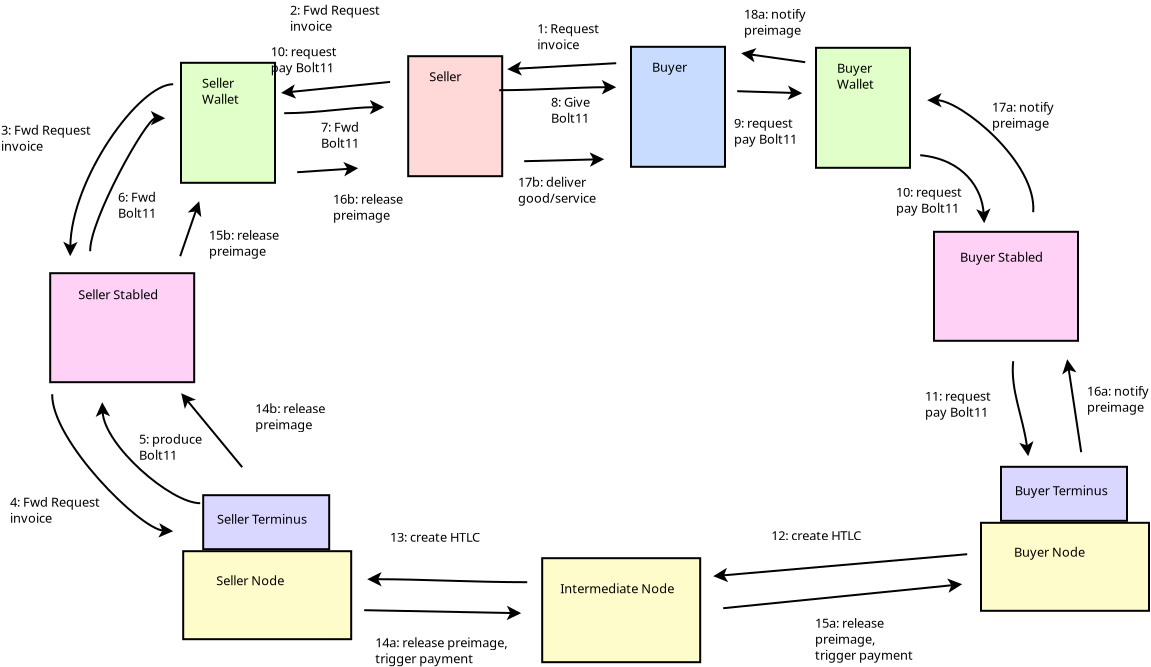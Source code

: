 <?xml version="1.0" encoding="UTF-8"?>
<dia:diagram xmlns:dia="http://www.lysator.liu.se/~alla/dia/">
  <dia:layer name="Background" visible="true" connectable="true" active="true">
    <dia:group>
      <dia:attribute name="meta">
        <dia:composite type="dict"/>
      </dia:attribute>
      <dia:attribute name="matrix"/>
      <dia:object type="Standard - Box" version="0" id="O0">
        <dia:attribute name="obj_pos">
          <dia:point val="35.29,13.48"/>
        </dia:attribute>
        <dia:attribute name="obj_bb">
          <dia:rectangle val="35.24,13.43;40.04,19.53"/>
        </dia:attribute>
        <dia:attribute name="elem_corner">
          <dia:point val="35.29,13.48"/>
        </dia:attribute>
        <dia:attribute name="elem_width">
          <dia:real val="4.7"/>
        </dia:attribute>
        <dia:attribute name="elem_height">
          <dia:real val="6"/>
        </dia:attribute>
        <dia:attribute name="inner_color">
          <dia:color val="#c8dcffff"/>
        </dia:attribute>
        <dia:attribute name="show_background">
          <dia:boolean val="true"/>
        </dia:attribute>
      </dia:object>
      <dia:object type="Standard - Text" version="1" id="O1">
        <dia:attribute name="obj_pos">
          <dia:point val="36.34,14.73"/>
        </dia:attribute>
        <dia:attribute name="obj_bb">
          <dia:rectangle val="36.34,14.135;38.225,14.883"/>
        </dia:attribute>
        <dia:attribute name="text">
          <dia:composite type="text">
            <dia:attribute name="string">
              <dia:string>#Buyer#</dia:string>
            </dia:attribute>
            <dia:attribute name="font">
              <dia:font family="sans" style="0" name="Helvetica"/>
            </dia:attribute>
            <dia:attribute name="height">
              <dia:real val="0.8"/>
            </dia:attribute>
            <dia:attribute name="pos">
              <dia:point val="36.34,14.73"/>
            </dia:attribute>
            <dia:attribute name="color">
              <dia:color val="#000000ff"/>
            </dia:attribute>
            <dia:attribute name="alignment">
              <dia:enum val="0"/>
            </dia:attribute>
          </dia:composite>
        </dia:attribute>
        <dia:attribute name="valign">
          <dia:enum val="3"/>
        </dia:attribute>
      </dia:object>
    </dia:group>
    <dia:group>
      <dia:attribute name="meta">
        <dia:composite type="dict"/>
      </dia:attribute>
      <dia:attribute name="matrix"/>
      <dia:object type="Standard - Box" version="0" id="O2">
        <dia:attribute name="obj_pos">
          <dia:point val="24.15,13.95"/>
        </dia:attribute>
        <dia:attribute name="obj_bb">
          <dia:rectangle val="24.1,13.9;28.9,20"/>
        </dia:attribute>
        <dia:attribute name="elem_corner">
          <dia:point val="24.15,13.95"/>
        </dia:attribute>
        <dia:attribute name="elem_width">
          <dia:real val="4.7"/>
        </dia:attribute>
        <dia:attribute name="elem_height">
          <dia:real val="6"/>
        </dia:attribute>
        <dia:attribute name="inner_color">
          <dia:color val="#ffd8d8ff"/>
        </dia:attribute>
        <dia:attribute name="show_background">
          <dia:boolean val="true"/>
        </dia:attribute>
      </dia:object>
      <dia:object type="Standard - Text" version="1" id="O3">
        <dia:attribute name="obj_pos">
          <dia:point val="25.2,15.2"/>
        </dia:attribute>
        <dia:attribute name="obj_bb">
          <dia:rectangle val="25.2,14.605;27.017,15.352"/>
        </dia:attribute>
        <dia:attribute name="text">
          <dia:composite type="text">
            <dia:attribute name="string">
              <dia:string>#Seller#</dia:string>
            </dia:attribute>
            <dia:attribute name="font">
              <dia:font family="sans" style="0" name="Helvetica"/>
            </dia:attribute>
            <dia:attribute name="height">
              <dia:real val="0.8"/>
            </dia:attribute>
            <dia:attribute name="pos">
              <dia:point val="25.2,15.2"/>
            </dia:attribute>
            <dia:attribute name="color">
              <dia:color val="#000000ff"/>
            </dia:attribute>
            <dia:attribute name="alignment">
              <dia:enum val="0"/>
            </dia:attribute>
          </dia:composite>
        </dia:attribute>
        <dia:attribute name="valign">
          <dia:enum val="3"/>
        </dia:attribute>
      </dia:object>
    </dia:group>
    <dia:group>
      <dia:attribute name="meta">
        <dia:composite type="dict"/>
      </dia:attribute>
      <dia:attribute name="matrix"/>
      <dia:object type="Standard - Box" version="0" id="O4">
        <dia:attribute name="obj_pos">
          <dia:point val="44.54,13.53"/>
        </dia:attribute>
        <dia:attribute name="obj_bb">
          <dia:rectangle val="44.49,13.48;49.29,19.58"/>
        </dia:attribute>
        <dia:attribute name="elem_corner">
          <dia:point val="44.54,13.53"/>
        </dia:attribute>
        <dia:attribute name="elem_width">
          <dia:real val="4.7"/>
        </dia:attribute>
        <dia:attribute name="elem_height">
          <dia:real val="6"/>
        </dia:attribute>
        <dia:attribute name="inner_color">
          <dia:color val="#e1ffc8ff"/>
        </dia:attribute>
        <dia:attribute name="show_background">
          <dia:boolean val="true"/>
        </dia:attribute>
      </dia:object>
      <dia:object type="Standard - Text" version="1" id="O5">
        <dia:attribute name="obj_pos">
          <dia:point val="45.59,14.78"/>
        </dia:attribute>
        <dia:attribute name="obj_bb">
          <dia:rectangle val="45.59,14.185;47.575,15.732"/>
        </dia:attribute>
        <dia:attribute name="text">
          <dia:composite type="text">
            <dia:attribute name="string">
              <dia:string>#Buyer
Wallet#</dia:string>
            </dia:attribute>
            <dia:attribute name="font">
              <dia:font family="sans" style="0" name="Helvetica"/>
            </dia:attribute>
            <dia:attribute name="height">
              <dia:real val="0.8"/>
            </dia:attribute>
            <dia:attribute name="pos">
              <dia:point val="45.59,14.78"/>
            </dia:attribute>
            <dia:attribute name="color">
              <dia:color val="#000000ff"/>
            </dia:attribute>
            <dia:attribute name="alignment">
              <dia:enum val="0"/>
            </dia:attribute>
          </dia:composite>
        </dia:attribute>
        <dia:attribute name="valign">
          <dia:enum val="3"/>
        </dia:attribute>
      </dia:object>
    </dia:group>
    <dia:group>
      <dia:attribute name="meta">
        <dia:composite type="dict"/>
      </dia:attribute>
      <dia:attribute name="matrix"/>
      <dia:object type="Standard - Box" version="0" id="O6">
        <dia:attribute name="obj_pos">
          <dia:point val="12.79,14.28"/>
        </dia:attribute>
        <dia:attribute name="obj_bb">
          <dia:rectangle val="12.74,14.23;17.54,20.33"/>
        </dia:attribute>
        <dia:attribute name="elem_corner">
          <dia:point val="12.79,14.28"/>
        </dia:attribute>
        <dia:attribute name="elem_width">
          <dia:real val="4.7"/>
        </dia:attribute>
        <dia:attribute name="elem_height">
          <dia:real val="6"/>
        </dia:attribute>
        <dia:attribute name="inner_color">
          <dia:color val="#e1ffc8ff"/>
        </dia:attribute>
        <dia:attribute name="show_background">
          <dia:boolean val="true"/>
        </dia:attribute>
      </dia:object>
      <dia:object type="Standard - Text" version="1" id="O7">
        <dia:attribute name="obj_pos">
          <dia:point val="13.84,15.53"/>
        </dia:attribute>
        <dia:attribute name="obj_bb">
          <dia:rectangle val="13.84,14.935;15.825,16.483"/>
        </dia:attribute>
        <dia:attribute name="text">
          <dia:composite type="text">
            <dia:attribute name="string">
              <dia:string>#Seller
Wallet#</dia:string>
            </dia:attribute>
            <dia:attribute name="font">
              <dia:font family="sans" style="0" name="Helvetica"/>
            </dia:attribute>
            <dia:attribute name="height">
              <dia:real val="0.8"/>
            </dia:attribute>
            <dia:attribute name="pos">
              <dia:point val="13.84,15.53"/>
            </dia:attribute>
            <dia:attribute name="color">
              <dia:color val="#000000ff"/>
            </dia:attribute>
            <dia:attribute name="alignment">
              <dia:enum val="0"/>
            </dia:attribute>
          </dia:composite>
        </dia:attribute>
        <dia:attribute name="valign">
          <dia:enum val="3"/>
        </dia:attribute>
      </dia:object>
    </dia:group>
    <dia:object type="Standard - Box" version="0" id="O8">
      <dia:attribute name="obj_pos">
        <dia:point val="50.44,22.73"/>
      </dia:attribute>
      <dia:attribute name="obj_bb">
        <dia:rectangle val="50.39,22.68;57.69,28.23"/>
      </dia:attribute>
      <dia:attribute name="elem_corner">
        <dia:point val="50.44,22.73"/>
      </dia:attribute>
      <dia:attribute name="elem_width">
        <dia:real val="7.2"/>
      </dia:attribute>
      <dia:attribute name="elem_height">
        <dia:real val="5.45"/>
      </dia:attribute>
      <dia:attribute name="inner_color">
        <dia:color val="#ffd1f6ff"/>
      </dia:attribute>
      <dia:attribute name="show_background">
        <dia:boolean val="true"/>
      </dia:attribute>
    </dia:object>
    <dia:object type="Standard - Text" version="1" id="O9">
      <dia:attribute name="obj_pos">
        <dia:point val="51.74,24.23"/>
      </dia:attribute>
      <dia:attribute name="obj_bb">
        <dia:rectangle val="51.74,23.635;56.263,24.383"/>
      </dia:attribute>
      <dia:attribute name="text">
        <dia:composite type="text">
          <dia:attribute name="string">
            <dia:string>#Buyer Stabled#</dia:string>
          </dia:attribute>
          <dia:attribute name="font">
            <dia:font family="sans" style="0" name="Helvetica"/>
          </dia:attribute>
          <dia:attribute name="height">
            <dia:real val="0.8"/>
          </dia:attribute>
          <dia:attribute name="pos">
            <dia:point val="51.74,24.23"/>
          </dia:attribute>
          <dia:attribute name="color">
            <dia:color val="#000000ff"/>
          </dia:attribute>
          <dia:attribute name="alignment">
            <dia:enum val="0"/>
          </dia:attribute>
        </dia:composite>
      </dia:attribute>
      <dia:attribute name="valign">
        <dia:enum val="3"/>
      </dia:attribute>
    </dia:object>
    <dia:group>
      <dia:attribute name="meta">
        <dia:composite type="dict"/>
      </dia:attribute>
      <dia:attribute name="matrix"/>
      <dia:object type="Standard - Box" version="0" id="O10">
        <dia:attribute name="obj_pos">
          <dia:point val="6.25,24.8"/>
        </dia:attribute>
        <dia:attribute name="obj_bb">
          <dia:rectangle val="6.2,24.75;13.5,30.3"/>
        </dia:attribute>
        <dia:attribute name="elem_corner">
          <dia:point val="6.25,24.8"/>
        </dia:attribute>
        <dia:attribute name="elem_width">
          <dia:real val="7.2"/>
        </dia:attribute>
        <dia:attribute name="elem_height">
          <dia:real val="5.45"/>
        </dia:attribute>
        <dia:attribute name="inner_color">
          <dia:color val="#ffd1f6ff"/>
        </dia:attribute>
        <dia:attribute name="show_background">
          <dia:boolean val="true"/>
        </dia:attribute>
      </dia:object>
      <dia:object type="Standard - Text" version="1" id="O11">
        <dia:attribute name="obj_pos">
          <dia:point val="7.65,26.1"/>
        </dia:attribute>
        <dia:attribute name="obj_bb">
          <dia:rectangle val="7.65,25.505;12.105,26.253"/>
        </dia:attribute>
        <dia:attribute name="text">
          <dia:composite type="text">
            <dia:attribute name="string">
              <dia:string>#Seller Stabled#</dia:string>
            </dia:attribute>
            <dia:attribute name="font">
              <dia:font family="sans" style="0" name="Helvetica"/>
            </dia:attribute>
            <dia:attribute name="height">
              <dia:real val="0.8"/>
            </dia:attribute>
            <dia:attribute name="pos">
              <dia:point val="7.65,26.1"/>
            </dia:attribute>
            <dia:attribute name="color">
              <dia:color val="#000000ff"/>
            </dia:attribute>
            <dia:attribute name="alignment">
              <dia:enum val="0"/>
            </dia:attribute>
          </dia:composite>
        </dia:attribute>
        <dia:attribute name="valign">
          <dia:enum val="3"/>
        </dia:attribute>
      </dia:object>
    </dia:group>
    <dia:group>
      <dia:attribute name="meta">
        <dia:composite type="dict"/>
      </dia:attribute>
      <dia:attribute name="matrix"/>
      <dia:object type="Standard - Box" version="0" id="O12">
        <dia:attribute name="obj_pos">
          <dia:point val="13.9,35.9"/>
        </dia:attribute>
        <dia:attribute name="obj_bb">
          <dia:rectangle val="13.85,35.85;20.25,38.65"/>
        </dia:attribute>
        <dia:attribute name="elem_corner">
          <dia:point val="13.9,35.9"/>
        </dia:attribute>
        <dia:attribute name="elem_width">
          <dia:real val="6.3"/>
        </dia:attribute>
        <dia:attribute name="elem_height">
          <dia:real val="2.7"/>
        </dia:attribute>
        <dia:attribute name="inner_color">
          <dia:color val="#d9d6ffff"/>
        </dia:attribute>
        <dia:attribute name="show_background">
          <dia:boolean val="true"/>
        </dia:attribute>
      </dia:object>
      <dia:object type="Standard - Text" version="1" id="O13">
        <dia:attribute name="obj_pos">
          <dia:point val="14.59,37.325"/>
        </dia:attribute>
        <dia:attribute name="obj_bb">
          <dia:rectangle val="14.59,36.73;19.48,37.477"/>
        </dia:attribute>
        <dia:attribute name="text">
          <dia:composite type="text">
            <dia:attribute name="string">
              <dia:string>#Seller Terminus#</dia:string>
            </dia:attribute>
            <dia:attribute name="font">
              <dia:font family="sans" style="0" name="Helvetica"/>
            </dia:attribute>
            <dia:attribute name="height">
              <dia:real val="0.8"/>
            </dia:attribute>
            <dia:attribute name="pos">
              <dia:point val="14.59,37.325"/>
            </dia:attribute>
            <dia:attribute name="color">
              <dia:color val="#000000ff"/>
            </dia:attribute>
            <dia:attribute name="alignment">
              <dia:enum val="0"/>
            </dia:attribute>
          </dia:composite>
        </dia:attribute>
        <dia:attribute name="valign">
          <dia:enum val="3"/>
        </dia:attribute>
      </dia:object>
    </dia:group>
    <dia:object type="Standard - Box" version="0" id="O14">
      <dia:attribute name="obj_pos">
        <dia:point val="12.9,38.7"/>
      </dia:attribute>
      <dia:attribute name="obj_bb">
        <dia:rectangle val="12.85,38.65;21.35,43.15"/>
      </dia:attribute>
      <dia:attribute name="elem_corner">
        <dia:point val="12.9,38.7"/>
      </dia:attribute>
      <dia:attribute name="elem_width">
        <dia:real val="8.4"/>
      </dia:attribute>
      <dia:attribute name="elem_height">
        <dia:real val="4.4"/>
      </dia:attribute>
      <dia:attribute name="inner_color">
        <dia:color val="#fffccbff"/>
      </dia:attribute>
      <dia:attribute name="show_background">
        <dia:boolean val="true"/>
      </dia:attribute>
    </dia:object>
    <dia:object type="Standard - Text" version="1" id="O15">
      <dia:attribute name="obj_pos">
        <dia:point val="14.55,40.4"/>
      </dia:attribute>
      <dia:attribute name="obj_bb">
        <dia:rectangle val="14.55,39.805;18.242,40.553"/>
      </dia:attribute>
      <dia:attribute name="text">
        <dia:composite type="text">
          <dia:attribute name="string">
            <dia:string>#Seller Node#</dia:string>
          </dia:attribute>
          <dia:attribute name="font">
            <dia:font family="sans" style="0" name="Helvetica"/>
          </dia:attribute>
          <dia:attribute name="height">
            <dia:real val="0.8"/>
          </dia:attribute>
          <dia:attribute name="pos">
            <dia:point val="14.55,40.4"/>
          </dia:attribute>
          <dia:attribute name="color">
            <dia:color val="#000000ff"/>
          </dia:attribute>
          <dia:attribute name="alignment">
            <dia:enum val="0"/>
          </dia:attribute>
        </dia:composite>
      </dia:attribute>
      <dia:attribute name="valign">
        <dia:enum val="3"/>
      </dia:attribute>
    </dia:object>
    <dia:object type="Standard - Box" version="0" id="O16">
      <dia:attribute name="obj_pos">
        <dia:point val="53.79,34.48"/>
      </dia:attribute>
      <dia:attribute name="obj_bb">
        <dia:rectangle val="53.74,34.43;60.14,37.23"/>
      </dia:attribute>
      <dia:attribute name="elem_corner">
        <dia:point val="53.79,34.48"/>
      </dia:attribute>
      <dia:attribute name="elem_width">
        <dia:real val="6.3"/>
      </dia:attribute>
      <dia:attribute name="elem_height">
        <dia:real val="2.7"/>
      </dia:attribute>
      <dia:attribute name="inner_color">
        <dia:color val="#d9d6ffff"/>
      </dia:attribute>
      <dia:attribute name="show_background">
        <dia:boolean val="true"/>
      </dia:attribute>
    </dia:object>
    <dia:object type="Standard - Text" version="1" id="O17">
      <dia:attribute name="obj_pos">
        <dia:point val="54.48,35.905"/>
      </dia:attribute>
      <dia:attribute name="obj_bb">
        <dia:rectangle val="54.48,35.291;59.456,36.095"/>
      </dia:attribute>
      <dia:attribute name="text">
        <dia:composite type="text">
          <dia:attribute name="string">
            <dia:string>#Buyer Terminus#</dia:string>
          </dia:attribute>
          <dia:attribute name="font">
            <dia:font family="sans" style="0" name="Helvetica"/>
          </dia:attribute>
          <dia:attribute name="height">
            <dia:real val="0.8"/>
          </dia:attribute>
          <dia:attribute name="pos">
            <dia:point val="54.48,35.905"/>
          </dia:attribute>
          <dia:attribute name="color">
            <dia:color val="#000000ff"/>
          </dia:attribute>
          <dia:attribute name="alignment">
            <dia:enum val="0"/>
          </dia:attribute>
        </dia:composite>
      </dia:attribute>
      <dia:attribute name="valign">
        <dia:enum val="3"/>
      </dia:attribute>
    </dia:object>
    <dia:object type="Standard - Box" version="0" id="O18">
      <dia:attribute name="obj_pos">
        <dia:point val="52.79,37.28"/>
      </dia:attribute>
      <dia:attribute name="obj_bb">
        <dia:rectangle val="52.74,37.23;61.24,41.73"/>
      </dia:attribute>
      <dia:attribute name="elem_corner">
        <dia:point val="52.79,37.28"/>
      </dia:attribute>
      <dia:attribute name="elem_width">
        <dia:real val="8.4"/>
      </dia:attribute>
      <dia:attribute name="elem_height">
        <dia:real val="4.4"/>
      </dia:attribute>
      <dia:attribute name="inner_color">
        <dia:color val="#fffccbff"/>
      </dia:attribute>
      <dia:attribute name="show_background">
        <dia:boolean val="true"/>
      </dia:attribute>
    </dia:object>
    <dia:object type="Standard - Text" version="1" id="O19">
      <dia:attribute name="obj_pos">
        <dia:point val="54.44,38.98"/>
      </dia:attribute>
      <dia:attribute name="obj_bb">
        <dia:rectangle val="54.44,38.366;58.219,39.17"/>
      </dia:attribute>
      <dia:attribute name="text">
        <dia:composite type="text">
          <dia:attribute name="string">
            <dia:string>#Buyer Node#</dia:string>
          </dia:attribute>
          <dia:attribute name="font">
            <dia:font family="sans" style="0" name="Helvetica"/>
          </dia:attribute>
          <dia:attribute name="height">
            <dia:real val="0.8"/>
          </dia:attribute>
          <dia:attribute name="pos">
            <dia:point val="54.44,38.98"/>
          </dia:attribute>
          <dia:attribute name="color">
            <dia:color val="#000000ff"/>
          </dia:attribute>
          <dia:attribute name="alignment">
            <dia:enum val="0"/>
          </dia:attribute>
        </dia:composite>
      </dia:attribute>
      <dia:attribute name="valign">
        <dia:enum val="3"/>
      </dia:attribute>
    </dia:object>
    <dia:object type="Standard - Box" version="0" id="O20">
      <dia:attribute name="obj_pos">
        <dia:point val="30.85,39.05"/>
      </dia:attribute>
      <dia:attribute name="obj_bb">
        <dia:rectangle val="30.8,39;38.8,44.3"/>
      </dia:attribute>
      <dia:attribute name="elem_corner">
        <dia:point val="30.85,39.05"/>
      </dia:attribute>
      <dia:attribute name="elem_width">
        <dia:real val="7.9"/>
      </dia:attribute>
      <dia:attribute name="elem_height">
        <dia:real val="5.2"/>
      </dia:attribute>
      <dia:attribute name="inner_color">
        <dia:color val="#fffccbff"/>
      </dia:attribute>
      <dia:attribute name="show_background">
        <dia:boolean val="true"/>
      </dia:attribute>
    </dia:object>
    <dia:object type="Standard - Text" version="1" id="O21">
      <dia:attribute name="obj_pos">
        <dia:point val="31.75,40.8"/>
      </dia:attribute>
      <dia:attribute name="obj_bb">
        <dia:rectangle val="31.75,40.205;37.76,40.953"/>
      </dia:attribute>
      <dia:attribute name="text">
        <dia:composite type="text">
          <dia:attribute name="string">
            <dia:string>#Intermediate Node#</dia:string>
          </dia:attribute>
          <dia:attribute name="font">
            <dia:font family="sans" style="0" name="Helvetica"/>
          </dia:attribute>
          <dia:attribute name="height">
            <dia:real val="0.8"/>
          </dia:attribute>
          <dia:attribute name="pos">
            <dia:point val="31.75,40.8"/>
          </dia:attribute>
          <dia:attribute name="color">
            <dia:color val="#000000ff"/>
          </dia:attribute>
          <dia:attribute name="alignment">
            <dia:enum val="0"/>
          </dia:attribute>
        </dia:composite>
      </dia:attribute>
      <dia:attribute name="valign">
        <dia:enum val="3"/>
      </dia:attribute>
    </dia:object>
    <dia:object type="Standard - Text" version="1" id="O22">
      <dia:attribute name="obj_pos">
        <dia:point val="56.94,35.83"/>
      </dia:attribute>
      <dia:attribute name="obj_bb">
        <dia:rectangle val="56.921,35.216;56.94,36.02"/>
      </dia:attribute>
      <dia:attribute name="text">
        <dia:composite type="text">
          <dia:attribute name="string">
            <dia:string>##</dia:string>
          </dia:attribute>
          <dia:attribute name="font">
            <dia:font family="sans" style="0" name="Helvetica"/>
          </dia:attribute>
          <dia:attribute name="height">
            <dia:real val="0.8"/>
          </dia:attribute>
          <dia:attribute name="pos">
            <dia:point val="56.94,35.83"/>
          </dia:attribute>
          <dia:attribute name="color">
            <dia:color val="#000000ff"/>
          </dia:attribute>
          <dia:attribute name="alignment">
            <dia:enum val="0"/>
          </dia:attribute>
        </dia:composite>
      </dia:attribute>
      <dia:attribute name="valign">
        <dia:enum val="3"/>
      </dia:attribute>
      <dia:connections>
        <dia:connection handle="0" to="O16" connection="8"/>
      </dia:connections>
    </dia:object>
    <dia:object type="Standard - Line" version="0" id="O23">
      <dia:attribute name="obj_pos">
        <dia:point val="34.55,14.3"/>
      </dia:attribute>
      <dia:attribute name="obj_bb">
        <dia:rectangle val="29.047,14.199;34.603,14.921"/>
      </dia:attribute>
      <dia:attribute name="conn_endpoints">
        <dia:point val="34.55,14.3"/>
        <dia:point val="29.1,14.6"/>
      </dia:attribute>
      <dia:attribute name="numcp">
        <dia:int val="1"/>
      </dia:attribute>
      <dia:attribute name="end_arrow">
        <dia:enum val="22"/>
      </dia:attribute>
      <dia:attribute name="end_arrow_length">
        <dia:real val="0.5"/>
      </dia:attribute>
      <dia:attribute name="end_arrow_width">
        <dia:real val="0.5"/>
      </dia:attribute>
    </dia:object>
    <dia:object type="Standard - Line" version="0" id="O24">
      <dia:attribute name="obj_pos">
        <dia:point val="23.245,15.235"/>
      </dia:attribute>
      <dia:attribute name="obj_bb">
        <dia:rectangle val="17.74,15.18;23.299,16.072"/>
      </dia:attribute>
      <dia:attribute name="conn_endpoints">
        <dia:point val="23.245,15.235"/>
        <dia:point val="17.795,15.785"/>
      </dia:attribute>
      <dia:attribute name="numcp">
        <dia:int val="1"/>
      </dia:attribute>
      <dia:attribute name="end_arrow">
        <dia:enum val="22"/>
      </dia:attribute>
      <dia:attribute name="end_arrow_length">
        <dia:real val="0.5"/>
      </dia:attribute>
      <dia:attribute name="end_arrow_width">
        <dia:real val="0.5"/>
      </dia:attribute>
    </dia:object>
    <dia:object type="Standard - BezierLine" version="0" id="O25">
      <dia:attribute name="obj_pos">
        <dia:point val="12.4,15.35"/>
      </dia:attribute>
      <dia:attribute name="obj_bb">
        <dia:rectangle val="6.898,15.3;12.45,23.95"/>
      </dia:attribute>
      <dia:attribute name="bez_points">
        <dia:point val="12.4,15.35"/>
        <dia:point val="10.69,15.35"/>
        <dia:point val="7.3,20.1"/>
        <dia:point val="7.25,23.95"/>
      </dia:attribute>
      <dia:attribute name="corner_types">
        <dia:enum val="0"/>
        <dia:enum val="0"/>
      </dia:attribute>
      <dia:attribute name="end_arrow">
        <dia:enum val="22"/>
      </dia:attribute>
      <dia:attribute name="end_arrow_length">
        <dia:real val="0.5"/>
      </dia:attribute>
      <dia:attribute name="end_arrow_width">
        <dia:real val="0.5"/>
      </dia:attribute>
    </dia:object>
    <dia:object type="Standard - BezierLine" version="0" id="O26">
      <dia:attribute name="obj_pos">
        <dia:point val="6.35,30.85"/>
      </dia:attribute>
      <dia:attribute name="obj_bb">
        <dia:rectangle val="6.299,30.799;12.4,38.017"/>
      </dia:attribute>
      <dia:attribute name="bez_points">
        <dia:point val="6.35,30.85"/>
        <dia:point val="6.3,33.15"/>
        <dia:point val="10.75,37.6"/>
        <dia:point val="12.4,37.7"/>
      </dia:attribute>
      <dia:attribute name="corner_types">
        <dia:enum val="0"/>
        <dia:enum val="0"/>
      </dia:attribute>
      <dia:attribute name="end_arrow">
        <dia:enum val="22"/>
      </dia:attribute>
      <dia:attribute name="end_arrow_length">
        <dia:real val="0.5"/>
      </dia:attribute>
      <dia:attribute name="end_arrow_width">
        <dia:real val="0.5"/>
      </dia:attribute>
    </dia:object>
    <dia:object type="Standard - Text" version="1" id="O27">
      <dia:attribute name="obj_pos">
        <dia:point val="30.6,12.8"/>
      </dia:attribute>
      <dia:attribute name="obj_bb">
        <dia:rectangle val="30.6,12.205;34.028,13.752"/>
      </dia:attribute>
      <dia:attribute name="text">
        <dia:composite type="text">
          <dia:attribute name="string">
            <dia:string>#1: Request
invoice#</dia:string>
          </dia:attribute>
          <dia:attribute name="font">
            <dia:font family="sans" style="0" name="Helvetica"/>
          </dia:attribute>
          <dia:attribute name="height">
            <dia:real val="0.8"/>
          </dia:attribute>
          <dia:attribute name="pos">
            <dia:point val="30.6,12.8"/>
          </dia:attribute>
          <dia:attribute name="color">
            <dia:color val="#000000ff"/>
          </dia:attribute>
          <dia:attribute name="alignment">
            <dia:enum val="0"/>
          </dia:attribute>
        </dia:composite>
      </dia:attribute>
      <dia:attribute name="valign">
        <dia:enum val="3"/>
      </dia:attribute>
    </dia:object>
    <dia:object type="Standard - Text" version="1" id="O28">
      <dia:attribute name="obj_pos">
        <dia:point val="18.24,11.875"/>
      </dia:attribute>
      <dia:attribute name="obj_bb">
        <dia:rectangle val="18.24,11.28;23.168,12.828"/>
      </dia:attribute>
      <dia:attribute name="text">
        <dia:composite type="text">
          <dia:attribute name="string">
            <dia:string>#2: Fwd Request
invoice#</dia:string>
          </dia:attribute>
          <dia:attribute name="font">
            <dia:font family="sans" style="0" name="Helvetica"/>
          </dia:attribute>
          <dia:attribute name="height">
            <dia:real val="0.8"/>
          </dia:attribute>
          <dia:attribute name="pos">
            <dia:point val="18.24,11.875"/>
          </dia:attribute>
          <dia:attribute name="color">
            <dia:color val="#000000ff"/>
          </dia:attribute>
          <dia:attribute name="alignment">
            <dia:enum val="0"/>
          </dia:attribute>
        </dia:composite>
      </dia:attribute>
      <dia:attribute name="valign">
        <dia:enum val="3"/>
      </dia:attribute>
    </dia:object>
    <dia:object type="Standard - Text" version="1" id="O29">
      <dia:attribute name="obj_pos">
        <dia:point val="3.79,17.875"/>
      </dia:attribute>
      <dia:attribute name="obj_bb">
        <dia:rectangle val="3.79,17.28;8.717,18.828"/>
      </dia:attribute>
      <dia:attribute name="text">
        <dia:composite type="text">
          <dia:attribute name="string">
            <dia:string>#3: Fwd Request
invoice#</dia:string>
          </dia:attribute>
          <dia:attribute name="font">
            <dia:font family="sans" style="0" name="Helvetica"/>
          </dia:attribute>
          <dia:attribute name="height">
            <dia:real val="0.8"/>
          </dia:attribute>
          <dia:attribute name="pos">
            <dia:point val="3.79,17.875"/>
          </dia:attribute>
          <dia:attribute name="color">
            <dia:color val="#000000ff"/>
          </dia:attribute>
          <dia:attribute name="alignment">
            <dia:enum val="0"/>
          </dia:attribute>
        </dia:composite>
      </dia:attribute>
      <dia:attribute name="valign">
        <dia:enum val="3"/>
      </dia:attribute>
    </dia:object>
    <dia:object type="Standard - Text" version="1" id="O30">
      <dia:attribute name="obj_pos">
        <dia:point val="4.24,36.475"/>
      </dia:attribute>
      <dia:attribute name="obj_bb">
        <dia:rectangle val="4.24,35.88;9.168,37.428"/>
      </dia:attribute>
      <dia:attribute name="text">
        <dia:composite type="text">
          <dia:attribute name="string">
            <dia:string>#4: Fwd Request
invoice#</dia:string>
          </dia:attribute>
          <dia:attribute name="font">
            <dia:font family="sans" style="0" name="Helvetica"/>
          </dia:attribute>
          <dia:attribute name="height">
            <dia:real val="0.8"/>
          </dia:attribute>
          <dia:attribute name="pos">
            <dia:point val="4.24,36.475"/>
          </dia:attribute>
          <dia:attribute name="color">
            <dia:color val="#000000ff"/>
          </dia:attribute>
          <dia:attribute name="alignment">
            <dia:enum val="0"/>
          </dia:attribute>
        </dia:composite>
      </dia:attribute>
      <dia:attribute name="valign">
        <dia:enum val="3"/>
      </dia:attribute>
    </dia:object>
    <dia:object type="Standard - BezierLine" version="0" id="O31">
      <dia:attribute name="obj_pos">
        <dia:point val="13.75,36.3"/>
      </dia:attribute>
      <dia:attribute name="obj_bb">
        <dia:rectangle val="8.522,31.25;13.8,36.35"/>
      </dia:attribute>
      <dia:attribute name="bez_points">
        <dia:point val="13.75,36.3"/>
        <dia:point val="12.273,36.3"/>
        <dia:point val="8.95,33.4"/>
        <dia:point val="8.85,31.25"/>
      </dia:attribute>
      <dia:attribute name="corner_types">
        <dia:enum val="0"/>
        <dia:enum val="0"/>
      </dia:attribute>
      <dia:attribute name="end_arrow">
        <dia:enum val="22"/>
      </dia:attribute>
      <dia:attribute name="end_arrow_length">
        <dia:real val="0.5"/>
      </dia:attribute>
      <dia:attribute name="end_arrow_width">
        <dia:real val="0.5"/>
      </dia:attribute>
    </dia:object>
    <dia:object type="Standard - Text" version="1" id="O32">
      <dia:attribute name="obj_pos">
        <dia:point val="10.69,33.325"/>
      </dia:attribute>
      <dia:attribute name="obj_bb">
        <dia:rectangle val="10.69,32.73;14.123,34.278"/>
      </dia:attribute>
      <dia:attribute name="text">
        <dia:composite type="text">
          <dia:attribute name="string">
            <dia:string>#5: produce
Bolt11#</dia:string>
          </dia:attribute>
          <dia:attribute name="font">
            <dia:font family="sans" style="0" name="Helvetica"/>
          </dia:attribute>
          <dia:attribute name="height">
            <dia:real val="0.8"/>
          </dia:attribute>
          <dia:attribute name="pos">
            <dia:point val="10.69,33.325"/>
          </dia:attribute>
          <dia:attribute name="color">
            <dia:color val="#000000ff"/>
          </dia:attribute>
          <dia:attribute name="alignment">
            <dia:enum val="0"/>
          </dia:attribute>
        </dia:composite>
      </dia:attribute>
      <dia:attribute name="valign">
        <dia:enum val="3"/>
      </dia:attribute>
    </dia:object>
    <dia:object type="Standard - BezierLine" version="0" id="O33">
      <dia:attribute name="obj_pos">
        <dia:point val="8.25,23.7"/>
      </dia:attribute>
      <dia:attribute name="obj_bb">
        <dia:rectangle val="8.198,16.688;12,23.752"/>
      </dia:attribute>
      <dia:attribute name="bez_points">
        <dia:point val="8.25,23.7"/>
        <dia:point val="8.2,22.2"/>
        <dia:point val="11.054,17.05"/>
        <dia:point val="12,17.05"/>
      </dia:attribute>
      <dia:attribute name="corner_types">
        <dia:enum val="0"/>
        <dia:enum val="0"/>
      </dia:attribute>
      <dia:attribute name="end_arrow">
        <dia:enum val="22"/>
      </dia:attribute>
      <dia:attribute name="end_arrow_length">
        <dia:real val="0.5"/>
      </dia:attribute>
      <dia:attribute name="end_arrow_width">
        <dia:real val="0.5"/>
      </dia:attribute>
    </dia:object>
    <dia:object type="Standard - BezierLine" version="0" id="O34">
      <dia:attribute name="obj_pos">
        <dia:point val="17.95,16.8"/>
      </dia:attribute>
      <dia:attribute name="obj_bb">
        <dia:rectangle val="17.9,16.138;22.95,16.862"/>
      </dia:attribute>
      <dia:attribute name="bez_points">
        <dia:point val="17.95,16.8"/>
        <dia:point val="19.61,16.8"/>
        <dia:point val="21.29,16.5"/>
        <dia:point val="22.95,16.5"/>
      </dia:attribute>
      <dia:attribute name="corner_types">
        <dia:enum val="0"/>
        <dia:enum val="0"/>
      </dia:attribute>
      <dia:attribute name="end_arrow">
        <dia:enum val="22"/>
      </dia:attribute>
      <dia:attribute name="end_arrow_length">
        <dia:real val="0.5"/>
      </dia:attribute>
      <dia:attribute name="end_arrow_width">
        <dia:real val="0.5"/>
      </dia:attribute>
    </dia:object>
    <dia:object type="Standard - BezierLine" version="0" id="O35">
      <dia:attribute name="obj_pos">
        <dia:point val="28.7,15.65"/>
      </dia:attribute>
      <dia:attribute name="obj_bb">
        <dia:rectangle val="28.65,15.138;34.55,15.862"/>
      </dia:attribute>
      <dia:attribute name="bez_points">
        <dia:point val="28.7,15.65"/>
        <dia:point val="30.642,15.65"/>
        <dia:point val="32.608,15.5"/>
        <dia:point val="34.55,15.5"/>
      </dia:attribute>
      <dia:attribute name="corner_types">
        <dia:enum val="0"/>
        <dia:enum val="0"/>
      </dia:attribute>
      <dia:attribute name="end_arrow">
        <dia:enum val="22"/>
      </dia:attribute>
      <dia:attribute name="end_arrow_length">
        <dia:real val="0.5"/>
      </dia:attribute>
      <dia:attribute name="end_arrow_width">
        <dia:real val="0.5"/>
      </dia:attribute>
    </dia:object>
    <dia:object type="Standard - Line" version="0" id="O36">
      <dia:attribute name="obj_pos">
        <dia:point val="40.6,15.7"/>
      </dia:attribute>
      <dia:attribute name="obj_bb">
        <dia:rectangle val="40.548,15.416;43.901,16.139"/>
      </dia:attribute>
      <dia:attribute name="conn_endpoints">
        <dia:point val="40.6,15.7"/>
        <dia:point val="43.85,15.8"/>
      </dia:attribute>
      <dia:attribute name="numcp">
        <dia:int val="1"/>
      </dia:attribute>
      <dia:attribute name="end_arrow">
        <dia:enum val="22"/>
      </dia:attribute>
      <dia:attribute name="end_arrow_length">
        <dia:real val="0.5"/>
      </dia:attribute>
      <dia:attribute name="end_arrow_width">
        <dia:real val="0.5"/>
      </dia:attribute>
    </dia:object>
    <dia:object type="Standard - BezierLine" version="0" id="O37">
      <dia:attribute name="obj_pos">
        <dia:point val="49.75,18.9"/>
      </dia:attribute>
      <dia:attribute name="obj_bb">
        <dia:rectangle val="49.696,18.846;53.27,22.3"/>
      </dia:attribute>
      <dia:attribute name="bez_points">
        <dia:point val="49.75,18.9"/>
        <dia:point val="51.9,19.1"/>
        <dia:point val="52.85,20.55"/>
        <dia:point val="52.95,22.3"/>
      </dia:attribute>
      <dia:attribute name="corner_types">
        <dia:enum val="0"/>
        <dia:enum val="0"/>
      </dia:attribute>
      <dia:attribute name="end_arrow">
        <dia:enum val="22"/>
      </dia:attribute>
      <dia:attribute name="end_arrow_length">
        <dia:real val="0.5"/>
      </dia:attribute>
      <dia:attribute name="end_arrow_width">
        <dia:real val="0.5"/>
      </dia:attribute>
    </dia:object>
    <dia:object type="Standard - BezierLine" version="0" id="O38">
      <dia:attribute name="obj_pos">
        <dia:point val="54.4,29.2"/>
      </dia:attribute>
      <dia:attribute name="obj_bb">
        <dia:rectangle val="54.328,29.145;55.417,33.95"/>
      </dia:attribute>
      <dia:attribute name="bez_points">
        <dia:point val="54.4,29.2"/>
        <dia:point val="54.25,30.65"/>
        <dia:point val="54.9,32"/>
        <dia:point val="55.15,33.95"/>
      </dia:attribute>
      <dia:attribute name="corner_types">
        <dia:enum val="0"/>
        <dia:enum val="0"/>
      </dia:attribute>
      <dia:attribute name="end_arrow">
        <dia:enum val="22"/>
      </dia:attribute>
      <dia:attribute name="end_arrow_length">
        <dia:real val="0.5"/>
      </dia:attribute>
      <dia:attribute name="end_arrow_width">
        <dia:real val="0.5"/>
      </dia:attribute>
    </dia:object>
    <dia:object type="Standard - Text" version="1" id="O39">
      <dia:attribute name="obj_pos">
        <dia:point val="9.64,21.225"/>
      </dia:attribute>
      <dia:attribute name="obj_bb">
        <dia:rectangle val="9.64,20.63;11.762,22.177"/>
      </dia:attribute>
      <dia:attribute name="text">
        <dia:composite type="text">
          <dia:attribute name="string">
            <dia:string>#6: Fwd
Bolt11#</dia:string>
          </dia:attribute>
          <dia:attribute name="font">
            <dia:font family="sans" style="0" name="Helvetica"/>
          </dia:attribute>
          <dia:attribute name="height">
            <dia:real val="0.8"/>
          </dia:attribute>
          <dia:attribute name="pos">
            <dia:point val="9.64,21.225"/>
          </dia:attribute>
          <dia:attribute name="color">
            <dia:color val="#000000ff"/>
          </dia:attribute>
          <dia:attribute name="alignment">
            <dia:enum val="0"/>
          </dia:attribute>
        </dia:composite>
      </dia:attribute>
      <dia:attribute name="valign">
        <dia:enum val="3"/>
      </dia:attribute>
    </dia:object>
    <dia:object type="Standard - Text" version="1" id="O40">
      <dia:attribute name="obj_pos">
        <dia:point val="19.79,17.725"/>
      </dia:attribute>
      <dia:attribute name="obj_bb">
        <dia:rectangle val="19.79,17.111;21.931,18.715"/>
      </dia:attribute>
      <dia:attribute name="text">
        <dia:composite type="text">
          <dia:attribute name="string">
            <dia:string>#7: Fwd
Bolt11#</dia:string>
          </dia:attribute>
          <dia:attribute name="font">
            <dia:font family="sans" style="0" name="Helvetica"/>
          </dia:attribute>
          <dia:attribute name="height">
            <dia:real val="0.8"/>
          </dia:attribute>
          <dia:attribute name="pos">
            <dia:point val="19.79,17.725"/>
          </dia:attribute>
          <dia:attribute name="color">
            <dia:color val="#000000ff"/>
          </dia:attribute>
          <dia:attribute name="alignment">
            <dia:enum val="0"/>
          </dia:attribute>
        </dia:composite>
      </dia:attribute>
      <dia:attribute name="valign">
        <dia:enum val="3"/>
      </dia:attribute>
    </dia:object>
    <dia:object type="Standard - Text" version="1" id="O41">
      <dia:attribute name="obj_pos">
        <dia:point val="31.29,16.475"/>
      </dia:attribute>
      <dia:attribute name="obj_bb">
        <dia:rectangle val="31.29,15.88;33.562,17.427"/>
      </dia:attribute>
      <dia:attribute name="text">
        <dia:composite type="text">
          <dia:attribute name="string">
            <dia:string>#8: Give
Bolt11#</dia:string>
          </dia:attribute>
          <dia:attribute name="font">
            <dia:font family="sans" style="0" name="Helvetica"/>
          </dia:attribute>
          <dia:attribute name="height">
            <dia:real val="0.8"/>
          </dia:attribute>
          <dia:attribute name="pos">
            <dia:point val="31.29,16.475"/>
          </dia:attribute>
          <dia:attribute name="color">
            <dia:color val="#000000ff"/>
          </dia:attribute>
          <dia:attribute name="alignment">
            <dia:enum val="0"/>
          </dia:attribute>
        </dia:composite>
      </dia:attribute>
      <dia:attribute name="valign">
        <dia:enum val="3"/>
      </dia:attribute>
    </dia:object>
    <dia:object type="Standard - Text" version="1" id="O42">
      <dia:attribute name="obj_pos">
        <dia:point val="40.44,17.525"/>
      </dia:attribute>
      <dia:attribute name="obj_bb">
        <dia:rectangle val="40.44,16.911;43.916,18.515"/>
      </dia:attribute>
      <dia:attribute name="text">
        <dia:composite type="text">
          <dia:attribute name="string">
            <dia:string>#9: request
pay Bolt11#</dia:string>
          </dia:attribute>
          <dia:attribute name="font">
            <dia:font family="sans" style="0" name="Helvetica"/>
          </dia:attribute>
          <dia:attribute name="height">
            <dia:real val="0.8"/>
          </dia:attribute>
          <dia:attribute name="pos">
            <dia:point val="40.44,17.525"/>
          </dia:attribute>
          <dia:attribute name="color">
            <dia:color val="#000000ff"/>
          </dia:attribute>
          <dia:attribute name="alignment">
            <dia:enum val="0"/>
          </dia:attribute>
        </dia:composite>
      </dia:attribute>
      <dia:attribute name="valign">
        <dia:enum val="3"/>
      </dia:attribute>
    </dia:object>
    <dia:object type="Standard - Text" version="1" id="O43">
      <dia:attribute name="obj_pos">
        <dia:point val="48.54,20.975"/>
      </dia:attribute>
      <dia:attribute name="obj_bb">
        <dia:rectangle val="48.54,20.38;52.205,21.927"/>
      </dia:attribute>
      <dia:attribute name="text">
        <dia:composite type="text">
          <dia:attribute name="string">
            <dia:string>#10: request
pay Bolt11#</dia:string>
          </dia:attribute>
          <dia:attribute name="font">
            <dia:font family="sans" style="0" name="Helvetica"/>
          </dia:attribute>
          <dia:attribute name="height">
            <dia:real val="0.8"/>
          </dia:attribute>
          <dia:attribute name="pos">
            <dia:point val="48.54,20.975"/>
          </dia:attribute>
          <dia:attribute name="color">
            <dia:color val="#000000ff"/>
          </dia:attribute>
          <dia:attribute name="alignment">
            <dia:enum val="0"/>
          </dia:attribute>
        </dia:composite>
      </dia:attribute>
      <dia:attribute name="valign">
        <dia:enum val="3"/>
      </dia:attribute>
    </dia:object>
    <dia:object type="Standard - Text" version="1" id="O44">
      <dia:attribute name="obj_pos">
        <dia:point val="49.99,31.175"/>
      </dia:attribute>
      <dia:attribute name="obj_bb">
        <dia:rectangle val="49.99,30.58;53.655,32.127"/>
      </dia:attribute>
      <dia:attribute name="text">
        <dia:composite type="text">
          <dia:attribute name="string">
            <dia:string>#11: request
pay Bolt11#</dia:string>
          </dia:attribute>
          <dia:attribute name="font">
            <dia:font family="sans" style="0" name="Helvetica"/>
          </dia:attribute>
          <dia:attribute name="height">
            <dia:real val="0.8"/>
          </dia:attribute>
          <dia:attribute name="pos">
            <dia:point val="49.99,31.175"/>
          </dia:attribute>
          <dia:attribute name="color">
            <dia:color val="#000000ff"/>
          </dia:attribute>
          <dia:attribute name="alignment">
            <dia:enum val="0"/>
          </dia:attribute>
        </dia:composite>
      </dia:attribute>
      <dia:attribute name="valign">
        <dia:enum val="3"/>
      </dia:attribute>
    </dia:object>
    <dia:object type="Standard - Line" version="0" id="O45">
      <dia:attribute name="obj_pos">
        <dia:point val="52.1,38.85"/>
      </dia:attribute>
      <dia:attribute name="obj_bb">
        <dia:rectangle val="39.346,38.796;52.154,40.248"/>
      </dia:attribute>
      <dia:attribute name="conn_endpoints">
        <dia:point val="52.1,38.85"/>
        <dia:point val="39.4,39.95"/>
      </dia:attribute>
      <dia:attribute name="numcp">
        <dia:int val="1"/>
      </dia:attribute>
      <dia:attribute name="end_arrow">
        <dia:enum val="22"/>
      </dia:attribute>
      <dia:attribute name="end_arrow_length">
        <dia:real val="0.5"/>
      </dia:attribute>
      <dia:attribute name="end_arrow_width">
        <dia:real val="0.5"/>
      </dia:attribute>
    </dia:object>
    <dia:object type="Standard - Text" version="1" id="O46">
      <dia:attribute name="obj_pos">
        <dia:point val="42.3,38.15"/>
      </dia:attribute>
      <dia:attribute name="obj_bb">
        <dia:rectangle val="42.3,37.555;47.445,38.303"/>
      </dia:attribute>
      <dia:attribute name="text">
        <dia:composite type="text">
          <dia:attribute name="string">
            <dia:string>#12: create HTLC#</dia:string>
          </dia:attribute>
          <dia:attribute name="font">
            <dia:font family="sans" style="0" name="Helvetica"/>
          </dia:attribute>
          <dia:attribute name="height">
            <dia:real val="0.8"/>
          </dia:attribute>
          <dia:attribute name="pos">
            <dia:point val="42.3,38.15"/>
          </dia:attribute>
          <dia:attribute name="color">
            <dia:color val="#000000ff"/>
          </dia:attribute>
          <dia:attribute name="alignment">
            <dia:enum val="0"/>
          </dia:attribute>
        </dia:composite>
      </dia:attribute>
      <dia:attribute name="valign">
        <dia:enum val="3"/>
      </dia:attribute>
    </dia:object>
    <dia:object type="Standard - Text" version="1" id="O47">
      <dia:attribute name="obj_pos">
        <dia:point val="17.28,13.955"/>
      </dia:attribute>
      <dia:attribute name="obj_bb">
        <dia:rectangle val="17.28,13.36;20.945,14.908"/>
      </dia:attribute>
      <dia:attribute name="text">
        <dia:composite type="text">
          <dia:attribute name="string">
            <dia:string>#10: request
pay Bolt11#</dia:string>
          </dia:attribute>
          <dia:attribute name="font">
            <dia:font family="sans" style="0" name="Helvetica"/>
          </dia:attribute>
          <dia:attribute name="height">
            <dia:real val="0.8"/>
          </dia:attribute>
          <dia:attribute name="pos">
            <dia:point val="17.28,13.955"/>
          </dia:attribute>
          <dia:attribute name="color">
            <dia:color val="#000000ff"/>
          </dia:attribute>
          <dia:attribute name="alignment">
            <dia:enum val="0"/>
          </dia:attribute>
        </dia:composite>
      </dia:attribute>
      <dia:attribute name="valign">
        <dia:enum val="3"/>
      </dia:attribute>
    </dia:object>
    <dia:object type="Standard - BezierLine" version="0" id="O48">
      <dia:attribute name="obj_pos">
        <dia:point val="30.1,40.25"/>
      </dia:attribute>
      <dia:attribute name="obj_bb">
        <dia:rectangle val="22.1,39.738;30.15,40.462"/>
      </dia:attribute>
      <dia:attribute name="bez_points">
        <dia:point val="30.1,40.25"/>
        <dia:point val="27.444,40.25"/>
        <dia:point val="24.756,40.1"/>
        <dia:point val="22.1,40.1"/>
      </dia:attribute>
      <dia:attribute name="corner_types">
        <dia:enum val="0"/>
        <dia:enum val="0"/>
      </dia:attribute>
      <dia:attribute name="end_arrow">
        <dia:enum val="22"/>
      </dia:attribute>
      <dia:attribute name="end_arrow_length">
        <dia:real val="0.5"/>
      </dia:attribute>
      <dia:attribute name="end_arrow_width">
        <dia:real val="0.5"/>
      </dia:attribute>
    </dia:object>
    <dia:object type="Standard - Text" version="1" id="O49">
      <dia:attribute name="obj_pos">
        <dia:point val="23.24,38.225"/>
      </dia:attribute>
      <dia:attribute name="obj_bb">
        <dia:rectangle val="23.24,37.63;28.385,38.377"/>
      </dia:attribute>
      <dia:attribute name="text">
        <dia:composite type="text">
          <dia:attribute name="string">
            <dia:string>#13: create HTLC#</dia:string>
          </dia:attribute>
          <dia:attribute name="font">
            <dia:font family="sans" style="0" name="Helvetica"/>
          </dia:attribute>
          <dia:attribute name="height">
            <dia:real val="0.8"/>
          </dia:attribute>
          <dia:attribute name="pos">
            <dia:point val="23.24,38.225"/>
          </dia:attribute>
          <dia:attribute name="color">
            <dia:color val="#000000ff"/>
          </dia:attribute>
          <dia:attribute name="alignment">
            <dia:enum val="0"/>
          </dia:attribute>
        </dia:composite>
      </dia:attribute>
      <dia:attribute name="valign">
        <dia:enum val="3"/>
      </dia:attribute>
    </dia:object>
    <dia:object type="Standard - Line" version="0" id="O50">
      <dia:attribute name="obj_pos">
        <dia:point val="21.95,41.65"/>
      </dia:attribute>
      <dia:attribute name="obj_bb">
        <dia:rectangle val="21.899,41.424;29.851,42.148"/>
      </dia:attribute>
      <dia:attribute name="conn_endpoints">
        <dia:point val="21.95,41.65"/>
        <dia:point val="29.8,41.8"/>
      </dia:attribute>
      <dia:attribute name="numcp">
        <dia:int val="1"/>
      </dia:attribute>
      <dia:attribute name="end_arrow">
        <dia:enum val="22"/>
      </dia:attribute>
      <dia:attribute name="end_arrow_length">
        <dia:real val="0.5"/>
      </dia:attribute>
      <dia:attribute name="end_arrow_width">
        <dia:real val="0.5"/>
      </dia:attribute>
    </dia:object>
    <dia:object type="Standard - Text" version="1" id="O51">
      <dia:attribute name="obj_pos">
        <dia:point val="22.5,43.5"/>
      </dia:attribute>
      <dia:attribute name="obj_bb">
        <dia:rectangle val="22.5,42.905;29.91,44.453"/>
      </dia:attribute>
      <dia:attribute name="text">
        <dia:composite type="text">
          <dia:attribute name="string">
            <dia:string>#14a: release preimage,
trigger payment#</dia:string>
          </dia:attribute>
          <dia:attribute name="font">
            <dia:font family="sans" style="0" name="Helvetica"/>
          </dia:attribute>
          <dia:attribute name="height">
            <dia:real val="0.8"/>
          </dia:attribute>
          <dia:attribute name="pos">
            <dia:point val="22.5,43.5"/>
          </dia:attribute>
          <dia:attribute name="color">
            <dia:color val="#000000ff"/>
          </dia:attribute>
          <dia:attribute name="alignment">
            <dia:enum val="0"/>
          </dia:attribute>
        </dia:composite>
      </dia:attribute>
      <dia:attribute name="valign">
        <dia:enum val="3"/>
      </dia:attribute>
    </dia:object>
    <dia:object type="Standard - Text" version="1" id="O52">
      <dia:attribute name="obj_pos">
        <dia:point val="44.49,42.525"/>
      </dia:attribute>
      <dia:attribute name="obj_bb">
        <dia:rectangle val="44.49,41.93;49.708,44.278"/>
      </dia:attribute>
      <dia:attribute name="text">
        <dia:composite type="text">
          <dia:attribute name="string">
            <dia:string>#15a: release
preimage,
trigger payment#</dia:string>
          </dia:attribute>
          <dia:attribute name="font">
            <dia:font family="sans" style="0" name="Helvetica"/>
          </dia:attribute>
          <dia:attribute name="height">
            <dia:real val="0.8"/>
          </dia:attribute>
          <dia:attribute name="pos">
            <dia:point val="44.49,42.525"/>
          </dia:attribute>
          <dia:attribute name="color">
            <dia:color val="#000000ff"/>
          </dia:attribute>
          <dia:attribute name="alignment">
            <dia:enum val="0"/>
          </dia:attribute>
        </dia:composite>
      </dia:attribute>
      <dia:attribute name="valign">
        <dia:enum val="3"/>
      </dia:attribute>
    </dia:object>
    <dia:object type="Standard - Line" version="0" id="O53">
      <dia:attribute name="obj_pos">
        <dia:point val="39.9,41.55"/>
      </dia:attribute>
      <dia:attribute name="obj_bb">
        <dia:rectangle val="39.845,40.062;51.905,41.605"/>
      </dia:attribute>
      <dia:attribute name="conn_endpoints">
        <dia:point val="39.9,41.55"/>
        <dia:point val="51.85,40.35"/>
      </dia:attribute>
      <dia:attribute name="numcp">
        <dia:int val="1"/>
      </dia:attribute>
      <dia:attribute name="end_arrow">
        <dia:enum val="22"/>
      </dia:attribute>
      <dia:attribute name="end_arrow_length">
        <dia:real val="0.5"/>
      </dia:attribute>
      <dia:attribute name="end_arrow_width">
        <dia:real val="0.5"/>
      </dia:attribute>
    </dia:object>
    <dia:object type="Standard - Line" version="0" id="O54">
      <dia:attribute name="obj_pos">
        <dia:point val="57.8,33.75"/>
      </dia:attribute>
      <dia:attribute name="obj_bb">
        <dia:rectangle val="56.85,29.043;57.857,33.807"/>
      </dia:attribute>
      <dia:attribute name="conn_endpoints">
        <dia:point val="57.8,33.75"/>
        <dia:point val="57.1,29.1"/>
      </dia:attribute>
      <dia:attribute name="numcp">
        <dia:int val="1"/>
      </dia:attribute>
      <dia:attribute name="end_arrow">
        <dia:enum val="22"/>
      </dia:attribute>
      <dia:attribute name="end_arrow_length">
        <dia:real val="0.5"/>
      </dia:attribute>
      <dia:attribute name="end_arrow_width">
        <dia:real val="0.5"/>
      </dia:attribute>
    </dia:object>
    <dia:object type="Standard - Text" version="1" id="O55">
      <dia:attribute name="obj_pos">
        <dia:point val="58.09,30.925"/>
      </dia:attribute>
      <dia:attribute name="obj_bb">
        <dia:rectangle val="58.09,30.311;61.554,31.915"/>
      </dia:attribute>
      <dia:attribute name="text">
        <dia:composite type="text">
          <dia:attribute name="string">
            <dia:string>#16a: notify
preimage#</dia:string>
          </dia:attribute>
          <dia:attribute name="font">
            <dia:font family="sans" style="0" name="Helvetica"/>
          </dia:attribute>
          <dia:attribute name="height">
            <dia:real val="0.8"/>
          </dia:attribute>
          <dia:attribute name="pos">
            <dia:point val="58.09,30.925"/>
          </dia:attribute>
          <dia:attribute name="color">
            <dia:color val="#000000ff"/>
          </dia:attribute>
          <dia:attribute name="alignment">
            <dia:enum val="0"/>
          </dia:attribute>
        </dia:composite>
      </dia:attribute>
      <dia:attribute name="valign">
        <dia:enum val="3"/>
      </dia:attribute>
    </dia:object>
    <dia:object type="Standard - BezierLine" version="0" id="O56">
      <dia:attribute name="obj_pos">
        <dia:point val="55.4,21.75"/>
      </dia:attribute>
      <dia:attribute name="obj_bb">
        <dia:rectangle val="50.1,15.788;55.458,21.804"/>
      </dia:attribute>
      <dia:attribute name="bez_points">
        <dia:point val="55.4,21.75"/>
        <dia:point val="55.6,19.25"/>
        <dia:point val="51.76,16.15"/>
        <dia:point val="50.1,16.15"/>
      </dia:attribute>
      <dia:attribute name="corner_types">
        <dia:enum val="0"/>
        <dia:enum val="0"/>
      </dia:attribute>
      <dia:attribute name="end_arrow">
        <dia:enum val="22"/>
      </dia:attribute>
      <dia:attribute name="end_arrow_length">
        <dia:real val="0.5"/>
      </dia:attribute>
      <dia:attribute name="end_arrow_width">
        <dia:real val="0.5"/>
      </dia:attribute>
    </dia:object>
    <dia:object type="Standard - Text" version="1" id="O57">
      <dia:attribute name="obj_pos">
        <dia:point val="53.34,16.725"/>
      </dia:attribute>
      <dia:attribute name="obj_bb">
        <dia:rectangle val="53.34,16.111;56.804,17.715"/>
      </dia:attribute>
      <dia:attribute name="text">
        <dia:composite type="text">
          <dia:attribute name="string">
            <dia:string>#17a: notify
preimage#</dia:string>
          </dia:attribute>
          <dia:attribute name="font">
            <dia:font family="sans" style="0" name="Helvetica"/>
          </dia:attribute>
          <dia:attribute name="height">
            <dia:real val="0.8"/>
          </dia:attribute>
          <dia:attribute name="pos">
            <dia:point val="53.34,16.725"/>
          </dia:attribute>
          <dia:attribute name="color">
            <dia:color val="#000000ff"/>
          </dia:attribute>
          <dia:attribute name="alignment">
            <dia:enum val="0"/>
          </dia:attribute>
        </dia:composite>
      </dia:attribute>
      <dia:attribute name="valign">
        <dia:enum val="3"/>
      </dia:attribute>
    </dia:object>
    <dia:object type="Standard - Text" version="1" id="O58">
      <dia:attribute name="obj_pos">
        <dia:point val="40.94,12.075"/>
      </dia:attribute>
      <dia:attribute name="obj_bb">
        <dia:rectangle val="40.94,11.461;44.404,13.065"/>
      </dia:attribute>
      <dia:attribute name="text">
        <dia:composite type="text">
          <dia:attribute name="string">
            <dia:string>#18a: notify
preimage#</dia:string>
          </dia:attribute>
          <dia:attribute name="font">
            <dia:font family="sans" style="0" name="Helvetica"/>
          </dia:attribute>
          <dia:attribute name="height">
            <dia:real val="0.8"/>
          </dia:attribute>
          <dia:attribute name="pos">
            <dia:point val="40.94,12.075"/>
          </dia:attribute>
          <dia:attribute name="color">
            <dia:color val="#000000ff"/>
          </dia:attribute>
          <dia:attribute name="alignment">
            <dia:enum val="0"/>
          </dia:attribute>
        </dia:composite>
      </dia:attribute>
      <dia:attribute name="valign">
        <dia:enum val="3"/>
      </dia:attribute>
    </dia:object>
    <dia:object type="Standard - Line" version="0" id="O59">
      <dia:attribute name="obj_pos">
        <dia:point val="44,14.25"/>
      </dia:attribute>
      <dia:attribute name="obj_bb">
        <dia:rectangle val="40.743,13.543;44.056,14.306"/>
      </dia:attribute>
      <dia:attribute name="conn_endpoints">
        <dia:point val="44,14.25"/>
        <dia:point val="40.8,13.8"/>
      </dia:attribute>
      <dia:attribute name="numcp">
        <dia:int val="1"/>
      </dia:attribute>
      <dia:attribute name="end_arrow">
        <dia:enum val="22"/>
      </dia:attribute>
      <dia:attribute name="end_arrow_length">
        <dia:real val="0.5"/>
      </dia:attribute>
      <dia:attribute name="end_arrow_width">
        <dia:real val="0.5"/>
      </dia:attribute>
    </dia:object>
    <dia:object type="Standard - Line" version="0" id="O60">
      <dia:attribute name="obj_pos">
        <dia:point val="15.85,34.5"/>
      </dia:attribute>
      <dia:attribute name="obj_bb">
        <dia:rectangle val="12.73,30.73;15.92,34.57"/>
      </dia:attribute>
      <dia:attribute name="conn_endpoints">
        <dia:point val="15.85,34.5"/>
        <dia:point val="12.8,30.8"/>
      </dia:attribute>
      <dia:attribute name="numcp">
        <dia:int val="1"/>
      </dia:attribute>
      <dia:attribute name="end_arrow">
        <dia:enum val="22"/>
      </dia:attribute>
      <dia:attribute name="end_arrow_length">
        <dia:real val="0.5"/>
      </dia:attribute>
      <dia:attribute name="end_arrow_width">
        <dia:real val="0.5"/>
      </dia:attribute>
    </dia:object>
    <dia:object type="Standard - Text" version="1" id="O61">
      <dia:attribute name="obj_pos">
        <dia:point val="16.5,31.8"/>
      </dia:attribute>
      <dia:attribute name="obj_bb">
        <dia:rectangle val="16.5,31.205;20.475,32.752"/>
      </dia:attribute>
      <dia:attribute name="text">
        <dia:composite type="text">
          <dia:attribute name="string">
            <dia:string>#14b: release
preimage#</dia:string>
          </dia:attribute>
          <dia:attribute name="font">
            <dia:font family="sans" style="0" name="Helvetica"/>
          </dia:attribute>
          <dia:attribute name="height">
            <dia:real val="0.8"/>
          </dia:attribute>
          <dia:attribute name="pos">
            <dia:point val="16.5,31.8"/>
          </dia:attribute>
          <dia:attribute name="color">
            <dia:color val="#000000ff"/>
          </dia:attribute>
          <dia:attribute name="alignment">
            <dia:enum val="0"/>
          </dia:attribute>
        </dia:composite>
      </dia:attribute>
      <dia:attribute name="valign">
        <dia:enum val="3"/>
      </dia:attribute>
    </dia:object>
    <dia:object type="Standard - Line" version="0" id="O62">
      <dia:attribute name="obj_pos">
        <dia:point val="12.75,23.95"/>
      </dia:attribute>
      <dia:attribute name="obj_bb">
        <dia:rectangle val="12.686,21.136;13.807,24.014"/>
      </dia:attribute>
      <dia:attribute name="conn_endpoints">
        <dia:point val="12.75,23.95"/>
        <dia:point val="13.7,21.2"/>
      </dia:attribute>
      <dia:attribute name="numcp">
        <dia:int val="1"/>
      </dia:attribute>
      <dia:attribute name="end_arrow">
        <dia:enum val="22"/>
      </dia:attribute>
      <dia:attribute name="end_arrow_length">
        <dia:real val="0.5"/>
      </dia:attribute>
      <dia:attribute name="end_arrow_width">
        <dia:real val="0.5"/>
      </dia:attribute>
    </dia:object>
    <dia:object type="Standard - Text" version="1" id="O63">
      <dia:attribute name="obj_pos">
        <dia:point val="14.19,23.125"/>
      </dia:attribute>
      <dia:attribute name="obj_bb">
        <dia:rectangle val="14.19,22.53;18.165,24.078"/>
      </dia:attribute>
      <dia:attribute name="text">
        <dia:composite type="text">
          <dia:attribute name="string">
            <dia:string>#15b: release
preimage#</dia:string>
          </dia:attribute>
          <dia:attribute name="font">
            <dia:font family="sans" style="0" name="Helvetica"/>
          </dia:attribute>
          <dia:attribute name="height">
            <dia:real val="0.8"/>
          </dia:attribute>
          <dia:attribute name="pos">
            <dia:point val="14.19,23.125"/>
          </dia:attribute>
          <dia:attribute name="color">
            <dia:color val="#000000ff"/>
          </dia:attribute>
          <dia:attribute name="alignment">
            <dia:enum val="0"/>
          </dia:attribute>
        </dia:composite>
      </dia:attribute>
      <dia:attribute name="valign">
        <dia:enum val="3"/>
      </dia:attribute>
    </dia:object>
    <dia:object type="Standard - Line" version="0" id="O64">
      <dia:attribute name="obj_pos">
        <dia:point val="18.6,19.75"/>
      </dia:attribute>
      <dia:attribute name="obj_bb">
        <dia:rectangle val="18.547,19.236;21.703,19.958"/>
      </dia:attribute>
      <dia:attribute name="conn_endpoints">
        <dia:point val="18.6,19.75"/>
        <dia:point val="21.65,19.55"/>
      </dia:attribute>
      <dia:attribute name="numcp">
        <dia:int val="1"/>
      </dia:attribute>
      <dia:attribute name="end_arrow">
        <dia:enum val="22"/>
      </dia:attribute>
      <dia:attribute name="end_arrow_length">
        <dia:real val="0.5"/>
      </dia:attribute>
      <dia:attribute name="end_arrow_width">
        <dia:real val="0.5"/>
      </dia:attribute>
    </dia:object>
    <dia:object type="Standard - Text" version="1" id="O65">
      <dia:attribute name="obj_pos">
        <dia:point val="20.39,21.325"/>
      </dia:attribute>
      <dia:attribute name="obj_bb">
        <dia:rectangle val="20.39,20.73;24.365,22.277"/>
      </dia:attribute>
      <dia:attribute name="text">
        <dia:composite type="text">
          <dia:attribute name="string">
            <dia:string>#16b: release
preimage#</dia:string>
          </dia:attribute>
          <dia:attribute name="font">
            <dia:font family="sans" style="0" name="Helvetica"/>
          </dia:attribute>
          <dia:attribute name="height">
            <dia:real val="0.8"/>
          </dia:attribute>
          <dia:attribute name="pos">
            <dia:point val="20.39,21.325"/>
          </dia:attribute>
          <dia:attribute name="color">
            <dia:color val="#000000ff"/>
          </dia:attribute>
          <dia:attribute name="alignment">
            <dia:enum val="0"/>
          </dia:attribute>
        </dia:composite>
      </dia:attribute>
      <dia:attribute name="valign">
        <dia:enum val="3"/>
      </dia:attribute>
    </dia:object>
    <dia:object type="Standard - Line" version="0" id="O66">
      <dia:attribute name="obj_pos">
        <dia:point val="29.95,19.2"/>
      </dia:attribute>
      <dia:attribute name="obj_bb">
        <dia:rectangle val="29.899,18.756;34.001,19.48"/>
      </dia:attribute>
      <dia:attribute name="conn_endpoints">
        <dia:point val="29.95,19.2"/>
        <dia:point val="33.95,19.1"/>
      </dia:attribute>
      <dia:attribute name="numcp">
        <dia:int val="1"/>
      </dia:attribute>
      <dia:attribute name="end_arrow">
        <dia:enum val="22"/>
      </dia:attribute>
      <dia:attribute name="end_arrow_length">
        <dia:real val="0.5"/>
      </dia:attribute>
      <dia:attribute name="end_arrow_width">
        <dia:real val="0.5"/>
      </dia:attribute>
    </dia:object>
    <dia:object type="Standard - Text" version="1" id="O67">
      <dia:attribute name="obj_pos">
        <dia:point val="29.64,20.475"/>
      </dia:attribute>
      <dia:attribute name="obj_bb">
        <dia:rectangle val="29.64,19.88;33.75,21.427"/>
      </dia:attribute>
      <dia:attribute name="text">
        <dia:composite type="text">
          <dia:attribute name="string">
            <dia:string>#17b: deliver
good/service#</dia:string>
          </dia:attribute>
          <dia:attribute name="font">
            <dia:font family="sans" style="0" name="Helvetica"/>
          </dia:attribute>
          <dia:attribute name="height">
            <dia:real val="0.8"/>
          </dia:attribute>
          <dia:attribute name="pos">
            <dia:point val="29.64,20.475"/>
          </dia:attribute>
          <dia:attribute name="color">
            <dia:color val="#000000ff"/>
          </dia:attribute>
          <dia:attribute name="alignment">
            <dia:enum val="0"/>
          </dia:attribute>
        </dia:composite>
      </dia:attribute>
      <dia:attribute name="valign">
        <dia:enum val="3"/>
      </dia:attribute>
    </dia:object>
  </dia:layer>
</dia:diagram>
